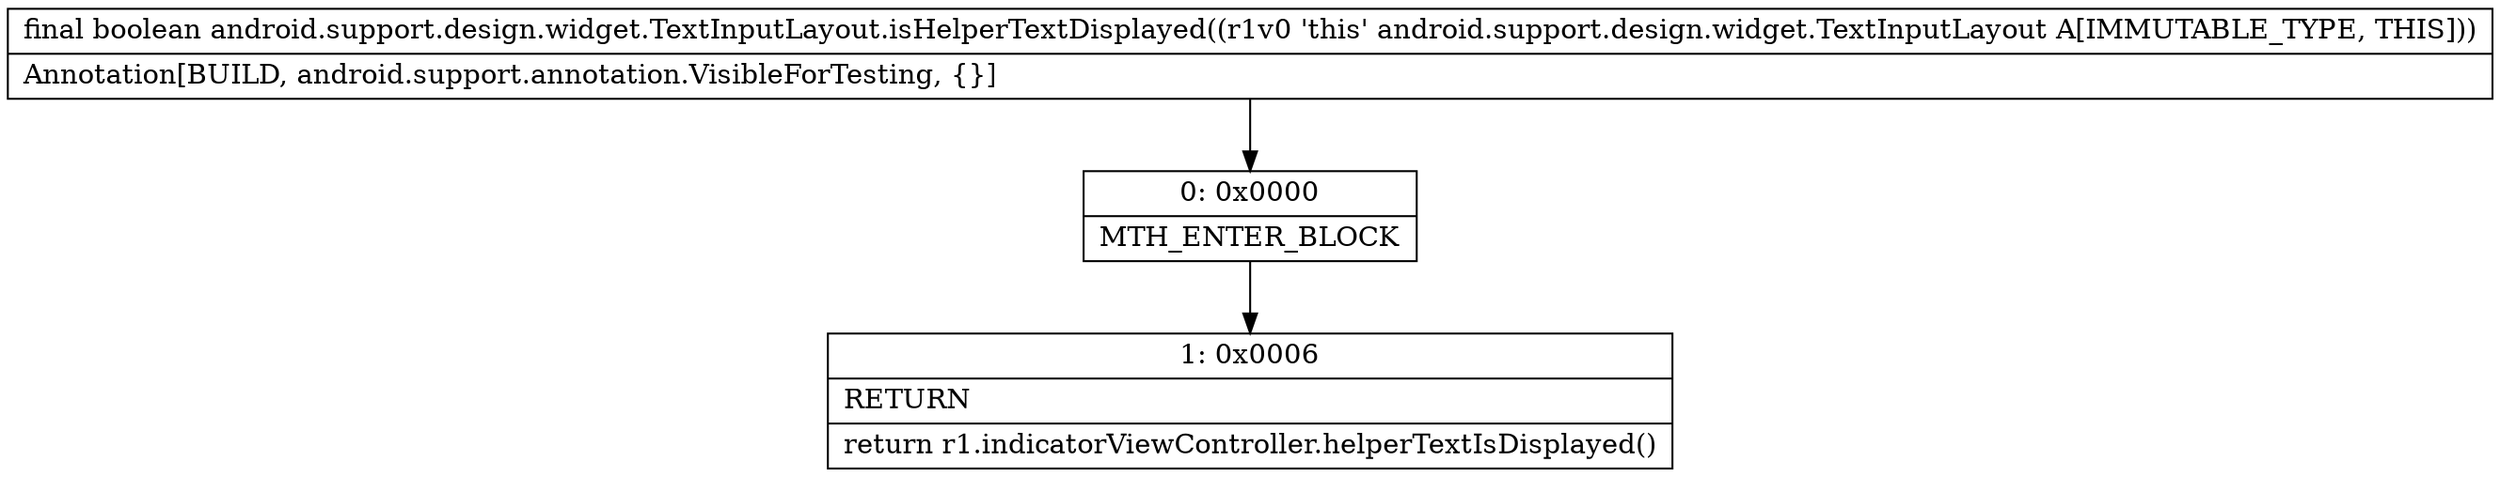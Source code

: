 digraph "CFG forandroid.support.design.widget.TextInputLayout.isHelperTextDisplayed()Z" {
Node_0 [shape=record,label="{0\:\ 0x0000|MTH_ENTER_BLOCK\l}"];
Node_1 [shape=record,label="{1\:\ 0x0006|RETURN\l|return r1.indicatorViewController.helperTextIsDisplayed()\l}"];
MethodNode[shape=record,label="{final boolean android.support.design.widget.TextInputLayout.isHelperTextDisplayed((r1v0 'this' android.support.design.widget.TextInputLayout A[IMMUTABLE_TYPE, THIS]))  | Annotation[BUILD, android.support.annotation.VisibleForTesting, \{\}]\l}"];
MethodNode -> Node_0;
Node_0 -> Node_1;
}

